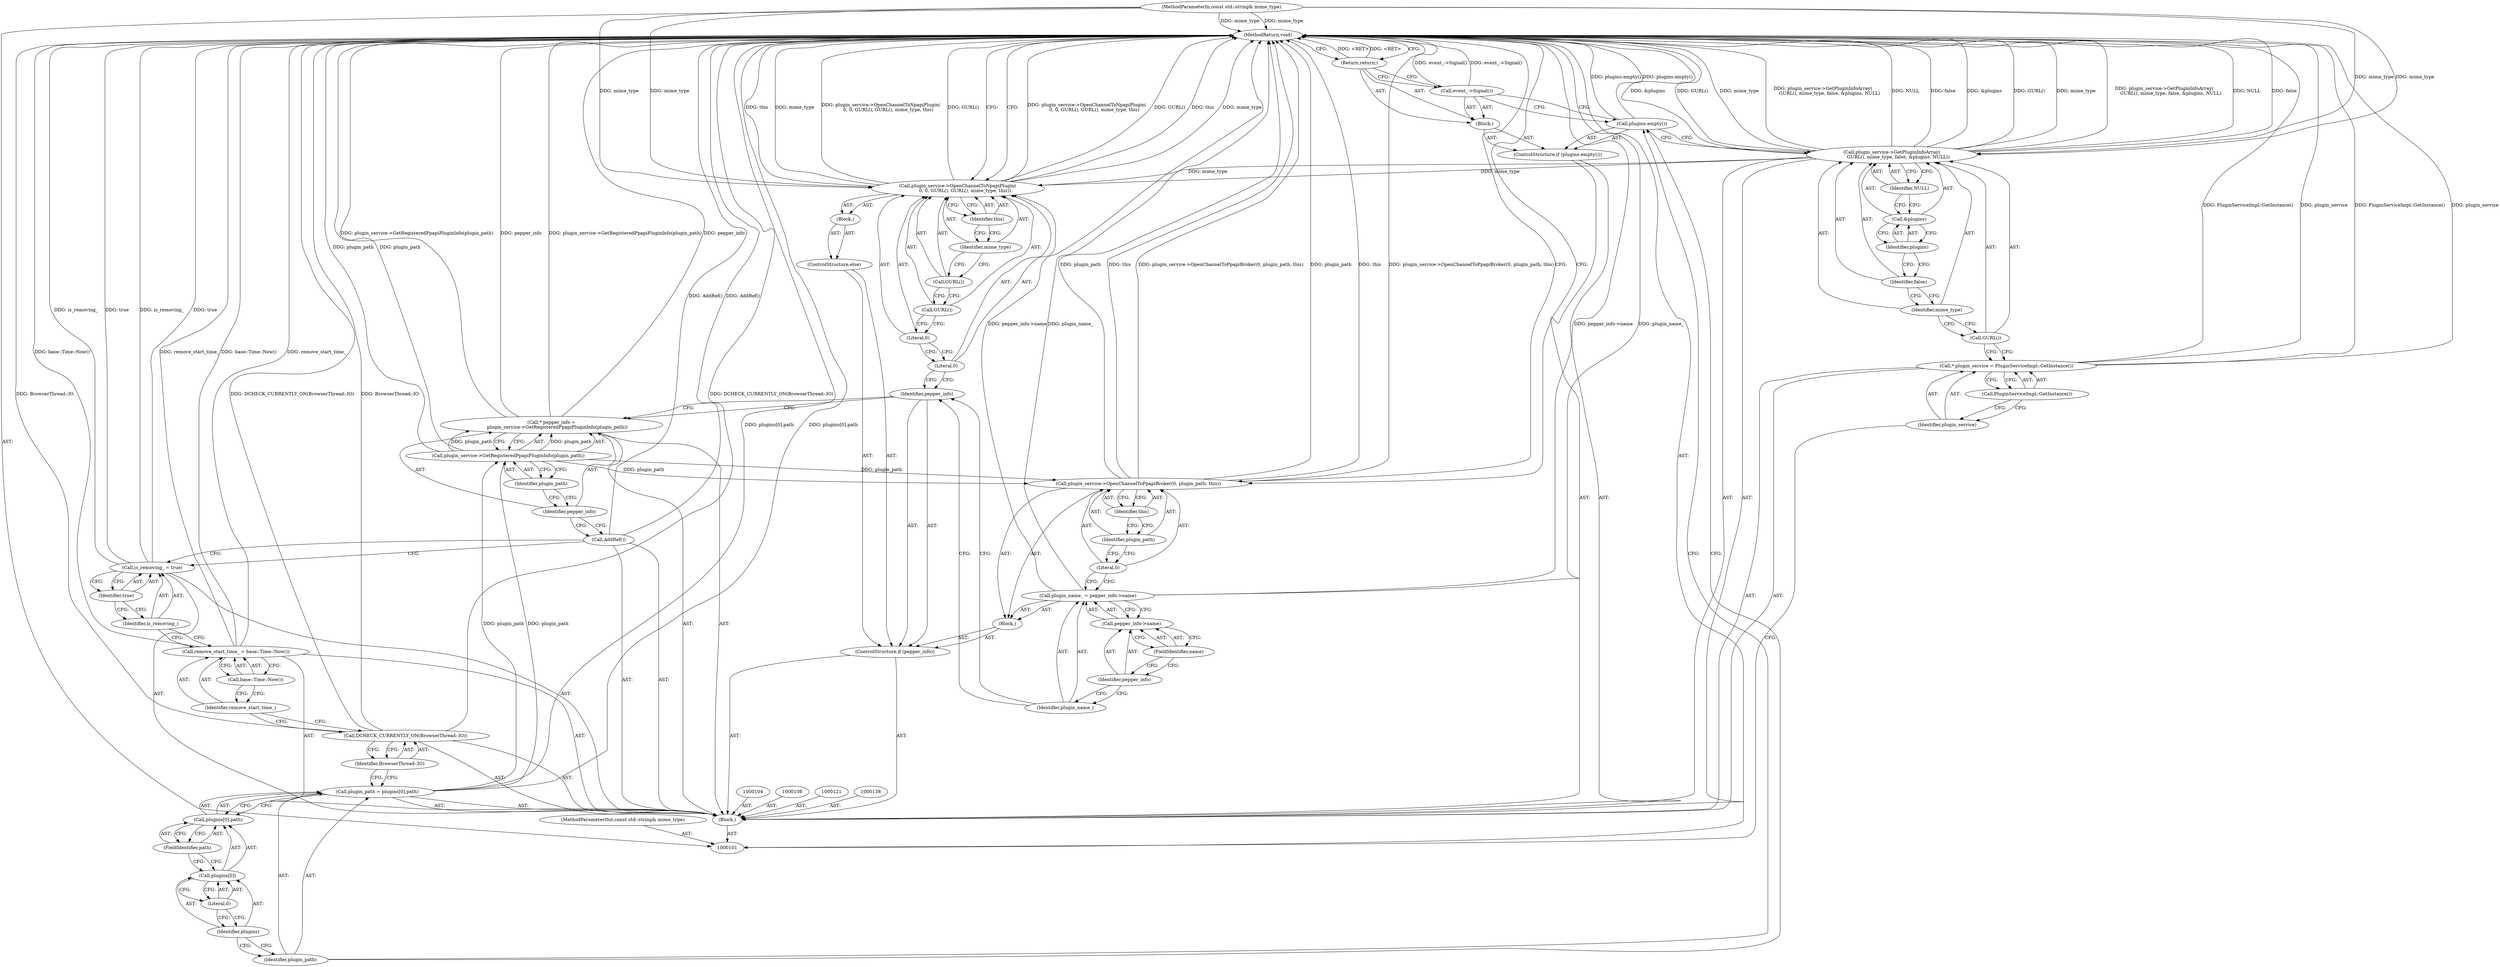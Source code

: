 digraph "0_Chrome_2327c7044eeabc2e70700ff7f752e4b2e2978657" {
"1000164" [label="(MethodReturn,void)"];
"1000102" [label="(MethodParameterIn,const std::string& mime_type)"];
"1000247" [label="(MethodParameterOut,const std::string& mime_type)"];
"1000103" [label="(Block,)"];
"1000119" [label="(Call,event_->Signal())"];
"1000120" [label="(Return,return;)"];
"1000122" [label="(Call,plugin_path = plugins[0].path)"];
"1000123" [label="(Identifier,plugin_path)"];
"1000124" [label="(Call,plugins[0].path)"];
"1000125" [label="(Call,plugins[0])"];
"1000126" [label="(Identifier,plugins)"];
"1000127" [label="(Literal,0)"];
"1000128" [label="(FieldIdentifier,path)"];
"1000130" [label="(Identifier,BrowserThread::IO)"];
"1000129" [label="(Call,DCHECK_CURRENTLY_ON(BrowserThread::IO))"];
"1000133" [label="(Call,base::Time::Now())"];
"1000131" [label="(Call,remove_start_time_ = base::Time::Now())"];
"1000132" [label="(Identifier,remove_start_time_)"];
"1000136" [label="(Identifier,true)"];
"1000134" [label="(Call,is_removing_ = true)"];
"1000135" [label="(Identifier,is_removing_)"];
"1000137" [label="(Call,AddRef())"];
"1000105" [label="(Call,* plugin_service = PluginServiceImpl::GetInstance())"];
"1000106" [label="(Identifier,plugin_service)"];
"1000107" [label="(Call,PluginServiceImpl::GetInstance())"];
"1000139" [label="(Call,* pepper_info =\n        plugin_service->GetRegisteredPpapiPluginInfo(plugin_path))"];
"1000140" [label="(Identifier,pepper_info)"];
"1000142" [label="(Identifier,plugin_path)"];
"1000141" [label="(Call,plugin_service->GetRegisteredPpapiPluginInfo(plugin_path))"];
"1000145" [label="(Block,)"];
"1000143" [label="(ControlStructure,if (pepper_info))"];
"1000144" [label="(Identifier,pepper_info)"];
"1000148" [label="(Call,pepper_info->name)"];
"1000149" [label="(Identifier,pepper_info)"];
"1000150" [label="(FieldIdentifier,name)"];
"1000146" [label="(Call,plugin_name_ = pepper_info->name)"];
"1000147" [label="(Identifier,plugin_name_)"];
"1000152" [label="(Literal,0)"];
"1000153" [label="(Identifier,plugin_path)"];
"1000151" [label="(Call,plugin_service->OpenChannelToPpapiBroker(0, plugin_path, this))"];
"1000154" [label="(Identifier,this)"];
"1000156" [label="(Block,)"];
"1000155" [label="(ControlStructure,else)"];
"1000157" [label="(Call,plugin_service->OpenChannelToNpapiPlugin(\n          0, 0, GURL(), GURL(), mime_type, this))"];
"1000158" [label="(Literal,0)"];
"1000159" [label="(Literal,0)"];
"1000160" [label="(Call,GURL())"];
"1000161" [label="(Call,GURL())"];
"1000162" [label="(Identifier,mime_type)"];
"1000163" [label="(Identifier,this)"];
"1000109" [label="(Call,plugin_service->GetPluginInfoArray(\n         GURL(), mime_type, false, &plugins, NULL))"];
"1000111" [label="(Identifier,mime_type)"];
"1000112" [label="(Identifier,false)"];
"1000113" [label="(Call,&plugins)"];
"1000114" [label="(Identifier,plugins)"];
"1000115" [label="(Identifier,NULL)"];
"1000110" [label="(Call,GURL())"];
"1000118" [label="(Block,)"];
"1000116" [label="(ControlStructure,if (plugins.empty()))"];
"1000117" [label="(Call,plugins.empty())"];
"1000164" -> "1000101"  [label="AST: "];
"1000164" -> "1000120"  [label="CFG: "];
"1000164" -> "1000151"  [label="CFG: "];
"1000164" -> "1000157"  [label="CFG: "];
"1000120" -> "1000164"  [label="DDG: <RET>"];
"1000117" -> "1000164"  [label="DDG: plugins.empty()"];
"1000129" -> "1000164"  [label="DDG: BrowserThread::IO"];
"1000129" -> "1000164"  [label="DDG: DCHECK_CURRENTLY_ON(BrowserThread::IO)"];
"1000141" -> "1000164"  [label="DDG: plugin_path"];
"1000157" -> "1000164"  [label="DDG: plugin_service->OpenChannelToNpapiPlugin(\n          0, 0, GURL(), GURL(), mime_type, this)"];
"1000157" -> "1000164"  [label="DDG: GURL()"];
"1000157" -> "1000164"  [label="DDG: this"];
"1000157" -> "1000164"  [label="DDG: mime_type"];
"1000139" -> "1000164"  [label="DDG: pepper_info"];
"1000139" -> "1000164"  [label="DDG: plugin_service->GetRegisteredPpapiPluginInfo(plugin_path)"];
"1000109" -> "1000164"  [label="DDG: NULL"];
"1000109" -> "1000164"  [label="DDG: false"];
"1000109" -> "1000164"  [label="DDG: &plugins"];
"1000109" -> "1000164"  [label="DDG: GURL()"];
"1000109" -> "1000164"  [label="DDG: mime_type"];
"1000109" -> "1000164"  [label="DDG: plugin_service->GetPluginInfoArray(\n         GURL(), mime_type, false, &plugins, NULL)"];
"1000146" -> "1000164"  [label="DDG: pepper_info->name"];
"1000146" -> "1000164"  [label="DDG: plugin_name_"];
"1000151" -> "1000164"  [label="DDG: plugin_path"];
"1000151" -> "1000164"  [label="DDG: this"];
"1000151" -> "1000164"  [label="DDG: plugin_service->OpenChannelToPpapiBroker(0, plugin_path, this)"];
"1000119" -> "1000164"  [label="DDG: event_->Signal()"];
"1000105" -> "1000164"  [label="DDG: PluginServiceImpl::GetInstance()"];
"1000105" -> "1000164"  [label="DDG: plugin_service"];
"1000131" -> "1000164"  [label="DDG: remove_start_time_"];
"1000131" -> "1000164"  [label="DDG: base::Time::Now()"];
"1000102" -> "1000164"  [label="DDG: mime_type"];
"1000134" -> "1000164"  [label="DDG: is_removing_"];
"1000134" -> "1000164"  [label="DDG: true"];
"1000137" -> "1000164"  [label="DDG: AddRef()"];
"1000122" -> "1000164"  [label="DDG: plugins[0].path"];
"1000102" -> "1000101"  [label="AST: "];
"1000102" -> "1000164"  [label="DDG: mime_type"];
"1000102" -> "1000109"  [label="DDG: mime_type"];
"1000102" -> "1000157"  [label="DDG: mime_type"];
"1000247" -> "1000101"  [label="AST: "];
"1000103" -> "1000101"  [label="AST: "];
"1000104" -> "1000103"  [label="AST: "];
"1000105" -> "1000103"  [label="AST: "];
"1000108" -> "1000103"  [label="AST: "];
"1000109" -> "1000103"  [label="AST: "];
"1000116" -> "1000103"  [label="AST: "];
"1000121" -> "1000103"  [label="AST: "];
"1000122" -> "1000103"  [label="AST: "];
"1000129" -> "1000103"  [label="AST: "];
"1000131" -> "1000103"  [label="AST: "];
"1000134" -> "1000103"  [label="AST: "];
"1000137" -> "1000103"  [label="AST: "];
"1000138" -> "1000103"  [label="AST: "];
"1000139" -> "1000103"  [label="AST: "];
"1000143" -> "1000103"  [label="AST: "];
"1000119" -> "1000118"  [label="AST: "];
"1000119" -> "1000117"  [label="CFG: "];
"1000120" -> "1000119"  [label="CFG: "];
"1000119" -> "1000164"  [label="DDG: event_->Signal()"];
"1000120" -> "1000118"  [label="AST: "];
"1000120" -> "1000119"  [label="CFG: "];
"1000164" -> "1000120"  [label="CFG: "];
"1000120" -> "1000164"  [label="DDG: <RET>"];
"1000122" -> "1000103"  [label="AST: "];
"1000122" -> "1000124"  [label="CFG: "];
"1000123" -> "1000122"  [label="AST: "];
"1000124" -> "1000122"  [label="AST: "];
"1000130" -> "1000122"  [label="CFG: "];
"1000122" -> "1000164"  [label="DDG: plugins[0].path"];
"1000122" -> "1000141"  [label="DDG: plugin_path"];
"1000123" -> "1000122"  [label="AST: "];
"1000123" -> "1000117"  [label="CFG: "];
"1000126" -> "1000123"  [label="CFG: "];
"1000124" -> "1000122"  [label="AST: "];
"1000124" -> "1000128"  [label="CFG: "];
"1000125" -> "1000124"  [label="AST: "];
"1000128" -> "1000124"  [label="AST: "];
"1000122" -> "1000124"  [label="CFG: "];
"1000125" -> "1000124"  [label="AST: "];
"1000125" -> "1000127"  [label="CFG: "];
"1000126" -> "1000125"  [label="AST: "];
"1000127" -> "1000125"  [label="AST: "];
"1000128" -> "1000125"  [label="CFG: "];
"1000126" -> "1000125"  [label="AST: "];
"1000126" -> "1000123"  [label="CFG: "];
"1000127" -> "1000126"  [label="CFG: "];
"1000127" -> "1000125"  [label="AST: "];
"1000127" -> "1000126"  [label="CFG: "];
"1000125" -> "1000127"  [label="CFG: "];
"1000128" -> "1000124"  [label="AST: "];
"1000128" -> "1000125"  [label="CFG: "];
"1000124" -> "1000128"  [label="CFG: "];
"1000130" -> "1000129"  [label="AST: "];
"1000130" -> "1000122"  [label="CFG: "];
"1000129" -> "1000130"  [label="CFG: "];
"1000129" -> "1000103"  [label="AST: "];
"1000129" -> "1000130"  [label="CFG: "];
"1000130" -> "1000129"  [label="AST: "];
"1000132" -> "1000129"  [label="CFG: "];
"1000129" -> "1000164"  [label="DDG: BrowserThread::IO"];
"1000129" -> "1000164"  [label="DDG: DCHECK_CURRENTLY_ON(BrowserThread::IO)"];
"1000133" -> "1000131"  [label="AST: "];
"1000133" -> "1000132"  [label="CFG: "];
"1000131" -> "1000133"  [label="CFG: "];
"1000131" -> "1000103"  [label="AST: "];
"1000131" -> "1000133"  [label="CFG: "];
"1000132" -> "1000131"  [label="AST: "];
"1000133" -> "1000131"  [label="AST: "];
"1000135" -> "1000131"  [label="CFG: "];
"1000131" -> "1000164"  [label="DDG: remove_start_time_"];
"1000131" -> "1000164"  [label="DDG: base::Time::Now()"];
"1000132" -> "1000131"  [label="AST: "];
"1000132" -> "1000129"  [label="CFG: "];
"1000133" -> "1000132"  [label="CFG: "];
"1000136" -> "1000134"  [label="AST: "];
"1000136" -> "1000135"  [label="CFG: "];
"1000134" -> "1000136"  [label="CFG: "];
"1000134" -> "1000103"  [label="AST: "];
"1000134" -> "1000136"  [label="CFG: "];
"1000135" -> "1000134"  [label="AST: "];
"1000136" -> "1000134"  [label="AST: "];
"1000137" -> "1000134"  [label="CFG: "];
"1000134" -> "1000164"  [label="DDG: is_removing_"];
"1000134" -> "1000164"  [label="DDG: true"];
"1000135" -> "1000134"  [label="AST: "];
"1000135" -> "1000131"  [label="CFG: "];
"1000136" -> "1000135"  [label="CFG: "];
"1000137" -> "1000103"  [label="AST: "];
"1000137" -> "1000134"  [label="CFG: "];
"1000140" -> "1000137"  [label="CFG: "];
"1000137" -> "1000164"  [label="DDG: AddRef()"];
"1000105" -> "1000103"  [label="AST: "];
"1000105" -> "1000107"  [label="CFG: "];
"1000106" -> "1000105"  [label="AST: "];
"1000107" -> "1000105"  [label="AST: "];
"1000110" -> "1000105"  [label="CFG: "];
"1000105" -> "1000164"  [label="DDG: PluginServiceImpl::GetInstance()"];
"1000105" -> "1000164"  [label="DDG: plugin_service"];
"1000106" -> "1000105"  [label="AST: "];
"1000106" -> "1000101"  [label="CFG: "];
"1000107" -> "1000106"  [label="CFG: "];
"1000107" -> "1000105"  [label="AST: "];
"1000107" -> "1000106"  [label="CFG: "];
"1000105" -> "1000107"  [label="CFG: "];
"1000139" -> "1000103"  [label="AST: "];
"1000139" -> "1000141"  [label="CFG: "];
"1000140" -> "1000139"  [label="AST: "];
"1000141" -> "1000139"  [label="AST: "];
"1000144" -> "1000139"  [label="CFG: "];
"1000139" -> "1000164"  [label="DDG: pepper_info"];
"1000139" -> "1000164"  [label="DDG: plugin_service->GetRegisteredPpapiPluginInfo(plugin_path)"];
"1000141" -> "1000139"  [label="DDG: plugin_path"];
"1000140" -> "1000139"  [label="AST: "];
"1000140" -> "1000137"  [label="CFG: "];
"1000142" -> "1000140"  [label="CFG: "];
"1000142" -> "1000141"  [label="AST: "];
"1000142" -> "1000140"  [label="CFG: "];
"1000141" -> "1000142"  [label="CFG: "];
"1000141" -> "1000139"  [label="AST: "];
"1000141" -> "1000142"  [label="CFG: "];
"1000142" -> "1000141"  [label="AST: "];
"1000139" -> "1000141"  [label="CFG: "];
"1000141" -> "1000164"  [label="DDG: plugin_path"];
"1000141" -> "1000139"  [label="DDG: plugin_path"];
"1000122" -> "1000141"  [label="DDG: plugin_path"];
"1000141" -> "1000151"  [label="DDG: plugin_path"];
"1000145" -> "1000143"  [label="AST: "];
"1000146" -> "1000145"  [label="AST: "];
"1000151" -> "1000145"  [label="AST: "];
"1000143" -> "1000103"  [label="AST: "];
"1000144" -> "1000143"  [label="AST: "];
"1000145" -> "1000143"  [label="AST: "];
"1000155" -> "1000143"  [label="AST: "];
"1000144" -> "1000143"  [label="AST: "];
"1000144" -> "1000139"  [label="CFG: "];
"1000147" -> "1000144"  [label="CFG: "];
"1000158" -> "1000144"  [label="CFG: "];
"1000148" -> "1000146"  [label="AST: "];
"1000148" -> "1000150"  [label="CFG: "];
"1000149" -> "1000148"  [label="AST: "];
"1000150" -> "1000148"  [label="AST: "];
"1000146" -> "1000148"  [label="CFG: "];
"1000149" -> "1000148"  [label="AST: "];
"1000149" -> "1000147"  [label="CFG: "];
"1000150" -> "1000149"  [label="CFG: "];
"1000150" -> "1000148"  [label="AST: "];
"1000150" -> "1000149"  [label="CFG: "];
"1000148" -> "1000150"  [label="CFG: "];
"1000146" -> "1000145"  [label="AST: "];
"1000146" -> "1000148"  [label="CFG: "];
"1000147" -> "1000146"  [label="AST: "];
"1000148" -> "1000146"  [label="AST: "];
"1000152" -> "1000146"  [label="CFG: "];
"1000146" -> "1000164"  [label="DDG: pepper_info->name"];
"1000146" -> "1000164"  [label="DDG: plugin_name_"];
"1000147" -> "1000146"  [label="AST: "];
"1000147" -> "1000144"  [label="CFG: "];
"1000149" -> "1000147"  [label="CFG: "];
"1000152" -> "1000151"  [label="AST: "];
"1000152" -> "1000146"  [label="CFG: "];
"1000153" -> "1000152"  [label="CFG: "];
"1000153" -> "1000151"  [label="AST: "];
"1000153" -> "1000152"  [label="CFG: "];
"1000154" -> "1000153"  [label="CFG: "];
"1000151" -> "1000145"  [label="AST: "];
"1000151" -> "1000154"  [label="CFG: "];
"1000152" -> "1000151"  [label="AST: "];
"1000153" -> "1000151"  [label="AST: "];
"1000154" -> "1000151"  [label="AST: "];
"1000164" -> "1000151"  [label="CFG: "];
"1000151" -> "1000164"  [label="DDG: plugin_path"];
"1000151" -> "1000164"  [label="DDG: this"];
"1000151" -> "1000164"  [label="DDG: plugin_service->OpenChannelToPpapiBroker(0, plugin_path, this)"];
"1000141" -> "1000151"  [label="DDG: plugin_path"];
"1000154" -> "1000151"  [label="AST: "];
"1000154" -> "1000153"  [label="CFG: "];
"1000151" -> "1000154"  [label="CFG: "];
"1000156" -> "1000155"  [label="AST: "];
"1000157" -> "1000156"  [label="AST: "];
"1000155" -> "1000143"  [label="AST: "];
"1000156" -> "1000155"  [label="AST: "];
"1000157" -> "1000156"  [label="AST: "];
"1000157" -> "1000163"  [label="CFG: "];
"1000158" -> "1000157"  [label="AST: "];
"1000159" -> "1000157"  [label="AST: "];
"1000160" -> "1000157"  [label="AST: "];
"1000161" -> "1000157"  [label="AST: "];
"1000162" -> "1000157"  [label="AST: "];
"1000163" -> "1000157"  [label="AST: "];
"1000164" -> "1000157"  [label="CFG: "];
"1000157" -> "1000164"  [label="DDG: plugin_service->OpenChannelToNpapiPlugin(\n          0, 0, GURL(), GURL(), mime_type, this)"];
"1000157" -> "1000164"  [label="DDG: GURL()"];
"1000157" -> "1000164"  [label="DDG: this"];
"1000157" -> "1000164"  [label="DDG: mime_type"];
"1000109" -> "1000157"  [label="DDG: mime_type"];
"1000102" -> "1000157"  [label="DDG: mime_type"];
"1000158" -> "1000157"  [label="AST: "];
"1000158" -> "1000144"  [label="CFG: "];
"1000159" -> "1000158"  [label="CFG: "];
"1000159" -> "1000157"  [label="AST: "];
"1000159" -> "1000158"  [label="CFG: "];
"1000160" -> "1000159"  [label="CFG: "];
"1000160" -> "1000157"  [label="AST: "];
"1000160" -> "1000159"  [label="CFG: "];
"1000161" -> "1000160"  [label="CFG: "];
"1000161" -> "1000157"  [label="AST: "];
"1000161" -> "1000160"  [label="CFG: "];
"1000162" -> "1000161"  [label="CFG: "];
"1000162" -> "1000157"  [label="AST: "];
"1000162" -> "1000161"  [label="CFG: "];
"1000163" -> "1000162"  [label="CFG: "];
"1000163" -> "1000157"  [label="AST: "];
"1000163" -> "1000162"  [label="CFG: "];
"1000157" -> "1000163"  [label="CFG: "];
"1000109" -> "1000103"  [label="AST: "];
"1000109" -> "1000115"  [label="CFG: "];
"1000110" -> "1000109"  [label="AST: "];
"1000111" -> "1000109"  [label="AST: "];
"1000112" -> "1000109"  [label="AST: "];
"1000113" -> "1000109"  [label="AST: "];
"1000115" -> "1000109"  [label="AST: "];
"1000117" -> "1000109"  [label="CFG: "];
"1000109" -> "1000164"  [label="DDG: NULL"];
"1000109" -> "1000164"  [label="DDG: false"];
"1000109" -> "1000164"  [label="DDG: &plugins"];
"1000109" -> "1000164"  [label="DDG: GURL()"];
"1000109" -> "1000164"  [label="DDG: mime_type"];
"1000109" -> "1000164"  [label="DDG: plugin_service->GetPluginInfoArray(\n         GURL(), mime_type, false, &plugins, NULL)"];
"1000102" -> "1000109"  [label="DDG: mime_type"];
"1000109" -> "1000157"  [label="DDG: mime_type"];
"1000111" -> "1000109"  [label="AST: "];
"1000111" -> "1000110"  [label="CFG: "];
"1000112" -> "1000111"  [label="CFG: "];
"1000112" -> "1000109"  [label="AST: "];
"1000112" -> "1000111"  [label="CFG: "];
"1000114" -> "1000112"  [label="CFG: "];
"1000113" -> "1000109"  [label="AST: "];
"1000113" -> "1000114"  [label="CFG: "];
"1000114" -> "1000113"  [label="AST: "];
"1000115" -> "1000113"  [label="CFG: "];
"1000114" -> "1000113"  [label="AST: "];
"1000114" -> "1000112"  [label="CFG: "];
"1000113" -> "1000114"  [label="CFG: "];
"1000115" -> "1000109"  [label="AST: "];
"1000115" -> "1000113"  [label="CFG: "];
"1000109" -> "1000115"  [label="CFG: "];
"1000110" -> "1000109"  [label="AST: "];
"1000110" -> "1000105"  [label="CFG: "];
"1000111" -> "1000110"  [label="CFG: "];
"1000118" -> "1000116"  [label="AST: "];
"1000119" -> "1000118"  [label="AST: "];
"1000120" -> "1000118"  [label="AST: "];
"1000116" -> "1000103"  [label="AST: "];
"1000117" -> "1000116"  [label="AST: "];
"1000118" -> "1000116"  [label="AST: "];
"1000117" -> "1000116"  [label="AST: "];
"1000117" -> "1000109"  [label="CFG: "];
"1000119" -> "1000117"  [label="CFG: "];
"1000123" -> "1000117"  [label="CFG: "];
"1000117" -> "1000164"  [label="DDG: plugins.empty()"];
}
